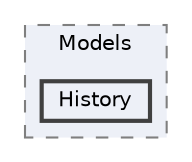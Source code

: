 digraph "Web/Modules/EleWise.ELMA.Projects.Web/Models/History"
{
 // LATEX_PDF_SIZE
  bgcolor="transparent";
  edge [fontname=Helvetica,fontsize=10,labelfontname=Helvetica,labelfontsize=10];
  node [fontname=Helvetica,fontsize=10,shape=box,height=0.2,width=0.4];
  compound=true
  subgraph clusterdir_6ae4a26f5316fec334fe897751076171 {
    graph [ bgcolor="#edf0f7", pencolor="grey50", label="Models", fontname=Helvetica,fontsize=10 style="filled,dashed", URL="dir_6ae4a26f5316fec334fe897751076171.html",tooltip=""]
  dir_a6fef9ef1ae2045d2548bf59c3c403d1 [label="History", fillcolor="#edf0f7", color="grey25", style="filled,bold", URL="dir_a6fef9ef1ae2045d2548bf59c3c403d1.html",tooltip=""];
  }
}

